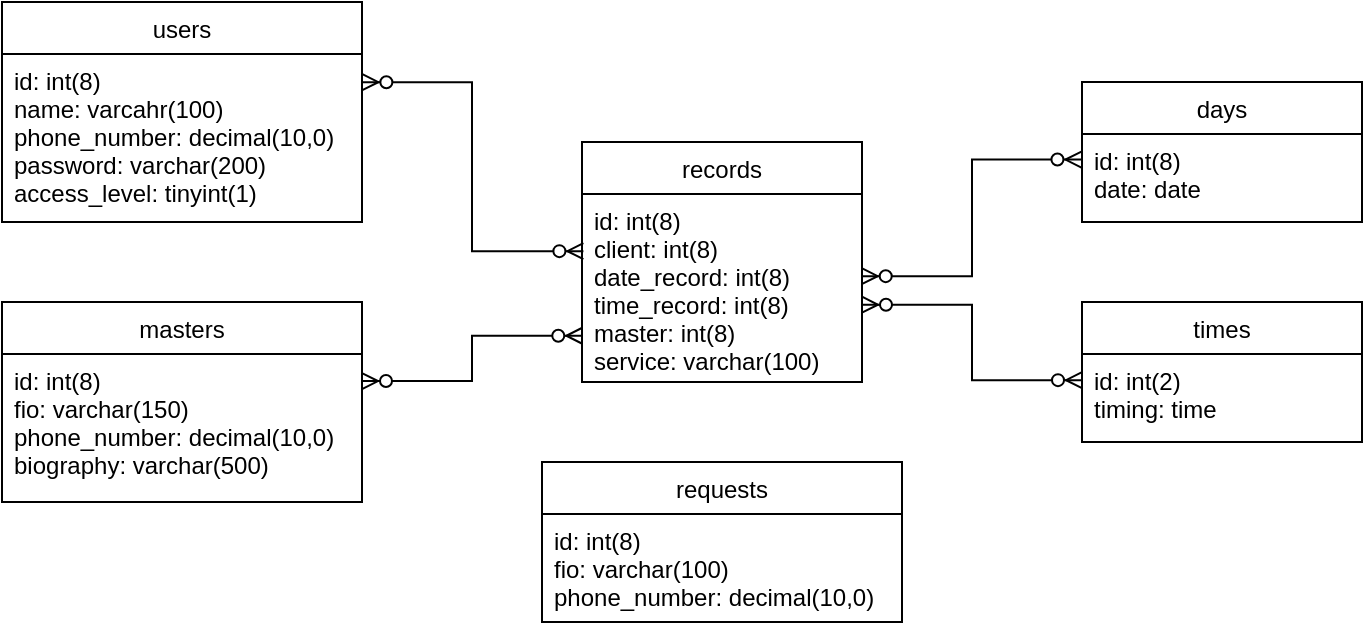<mxfile version="12.3.2" type="device" pages="1"><diagram id="HxUo99ikdtNfmzEQfJkw" name="Page-1"><mxGraphModel dx="853" dy="493" grid="1" gridSize="10" guides="1" tooltips="1" connect="1" arrows="1" fold="1" page="1" pageScale="1" pageWidth="827" pageHeight="1169" math="0" shadow="0"><root><mxCell id="0"/><mxCell id="1" parent="0"/><mxCell id="LcdHJoMljOrgiMXpTbpo-6" value="records" style="swimlane;fontStyle=0;childLayout=stackLayout;horizontal=1;startSize=26;fillColor=none;horizontalStack=0;resizeParent=1;resizeParentMax=0;resizeLast=0;collapsible=1;marginBottom=0;" parent="1" vertex="1"><mxGeometry x="350" y="200" width="140" height="120" as="geometry"/></mxCell><mxCell id="LcdHJoMljOrgiMXpTbpo-7" value="id: int(8)&#10;client: int(8)&#10;date_record: int(8)&#10;time_record: int(8)&#10;master: int(8)&#10;service: varchar(100)" style="text;strokeColor=none;fillColor=none;align=left;verticalAlign=top;spacingLeft=4;spacingRight=4;overflow=hidden;rotatable=0;points=[[0,0.5],[1,0.5]];portConstraint=eastwest;" parent="LcdHJoMljOrgiMXpTbpo-6" vertex="1"><mxGeometry y="26" width="140" height="94" as="geometry"/></mxCell><mxCell id="LcdHJoMljOrgiMXpTbpo-10" value="times" style="swimlane;fontStyle=0;childLayout=stackLayout;horizontal=1;startSize=26;fillColor=none;horizontalStack=0;resizeParent=1;resizeParentMax=0;resizeLast=0;collapsible=1;marginBottom=0;" parent="1" vertex="1"><mxGeometry x="600" y="280" width="140" height="70" as="geometry"/></mxCell><mxCell id="LcdHJoMljOrgiMXpTbpo-11" value="id: int(2)&#10;timing: time" style="text;strokeColor=none;fillColor=none;align=left;verticalAlign=top;spacingLeft=4;spacingRight=4;overflow=hidden;rotatable=0;points=[[0,0.5],[1,0.5]];portConstraint=eastwest;" parent="LcdHJoMljOrgiMXpTbpo-10" vertex="1"><mxGeometry y="26" width="140" height="44" as="geometry"/></mxCell><mxCell id="LcdHJoMljOrgiMXpTbpo-12" value="days" style="swimlane;fontStyle=0;childLayout=stackLayout;horizontal=1;startSize=26;fillColor=none;horizontalStack=0;resizeParent=1;resizeParentMax=0;resizeLast=0;collapsible=1;marginBottom=0;" parent="1" vertex="1"><mxGeometry x="600" y="170" width="140" height="70" as="geometry"/></mxCell><mxCell id="LcdHJoMljOrgiMXpTbpo-13" value="id: int(8)&#10;date: date" style="text;strokeColor=none;fillColor=none;align=left;verticalAlign=top;spacingLeft=4;spacingRight=4;overflow=hidden;rotatable=0;points=[[0,0.5],[1,0.5]];portConstraint=eastwest;" parent="LcdHJoMljOrgiMXpTbpo-12" vertex="1"><mxGeometry y="26" width="140" height="44" as="geometry"/></mxCell><mxCell id="LcdHJoMljOrgiMXpTbpo-14" value="users" style="swimlane;fontStyle=0;childLayout=stackLayout;horizontal=1;startSize=26;fillColor=none;horizontalStack=0;resizeParent=1;resizeParentMax=0;resizeLast=0;collapsible=1;marginBottom=0;" parent="1" vertex="1"><mxGeometry x="60" y="130" width="180" height="110" as="geometry"/></mxCell><mxCell id="LcdHJoMljOrgiMXpTbpo-15" value="id: int(8)&#10;name: varcahr(100)&#10;phone_number: decimal(10,0)&#10;password: varchar(200)&#10;access_level: tinyint(1)" style="text;strokeColor=none;fillColor=none;align=left;verticalAlign=top;spacingLeft=4;spacingRight=4;overflow=hidden;rotatable=0;points=[[0,0.5],[1,0.5]];portConstraint=eastwest;" parent="LcdHJoMljOrgiMXpTbpo-14" vertex="1"><mxGeometry y="26" width="180" height="84" as="geometry"/></mxCell><mxCell id="LcdHJoMljOrgiMXpTbpo-16" value="masters" style="swimlane;fontStyle=0;childLayout=stackLayout;horizontal=1;startSize=26;fillColor=none;horizontalStack=0;resizeParent=1;resizeParentMax=0;resizeLast=0;collapsible=1;marginBottom=0;" parent="1" vertex="1"><mxGeometry x="60" y="280" width="180" height="100" as="geometry"/></mxCell><mxCell id="LcdHJoMljOrgiMXpTbpo-17" value="id: int(8)&#10;fio: varchar(150)&#10;phone_number: decimal(10,0)&#10;biography: varchar(500)" style="text;strokeColor=none;fillColor=none;align=left;verticalAlign=top;spacingLeft=4;spacingRight=4;overflow=hidden;rotatable=0;points=[[0,0.5],[1,0.5]];portConstraint=eastwest;" parent="LcdHJoMljOrgiMXpTbpo-16" vertex="1"><mxGeometry y="26" width="180" height="74" as="geometry"/></mxCell><mxCell id="LcdHJoMljOrgiMXpTbpo-18" value="requests" style="swimlane;fontStyle=0;childLayout=stackLayout;horizontal=1;startSize=26;fillColor=none;horizontalStack=0;resizeParent=1;resizeParentMax=0;resizeLast=0;collapsible=1;marginBottom=0;" parent="1" vertex="1"><mxGeometry x="330" y="360" width="180" height="80" as="geometry"/></mxCell><mxCell id="LcdHJoMljOrgiMXpTbpo-19" value="id: int(8)&#10;fio: varchar(100)&#10;phone_number: decimal(10,0)" style="text;strokeColor=none;fillColor=none;align=left;verticalAlign=top;spacingLeft=4;spacingRight=4;overflow=hidden;rotatable=0;points=[[0,0.5],[1,0.5]];portConstraint=eastwest;" parent="LcdHJoMljOrgiMXpTbpo-18" vertex="1"><mxGeometry y="26" width="180" height="54" as="geometry"/></mxCell><mxCell id="spG37y0YPFFZ7ExrKZDh-5" style="edgeStyle=orthogonalEdgeStyle;rounded=0;orthogonalLoop=1;jettySize=auto;html=1;entryX=1.001;entryY=0.168;entryDx=0;entryDy=0;entryPerimeter=0;exitX=0.005;exitY=0.304;exitDx=0;exitDy=0;exitPerimeter=0;endArrow=ERzeroToMany;endFill=1;startArrow=ERzeroToMany;startFill=1;" edge="1" parent="1" source="LcdHJoMljOrgiMXpTbpo-7" target="LcdHJoMljOrgiMXpTbpo-15"><mxGeometry relative="1" as="geometry"/></mxCell><mxCell id="spG37y0YPFFZ7ExrKZDh-6" style="edgeStyle=orthogonalEdgeStyle;rounded=0;orthogonalLoop=1;jettySize=auto;html=1;startArrow=ERzeroToMany;startFill=1;endArrow=ERzeroToMany;endFill=1;entryX=1;entryY=0.183;entryDx=0;entryDy=0;entryPerimeter=0;exitX=0.001;exitY=0.754;exitDx=0;exitDy=0;exitPerimeter=0;" edge="1" parent="1" source="LcdHJoMljOrgiMXpTbpo-7" target="LcdHJoMljOrgiMXpTbpo-17"><mxGeometry relative="1" as="geometry"/></mxCell><mxCell id="spG37y0YPFFZ7ExrKZDh-8" style="edgeStyle=orthogonalEdgeStyle;rounded=0;orthogonalLoop=1;jettySize=auto;html=1;entryX=-0.002;entryY=0.29;entryDx=0;entryDy=0;entryPerimeter=0;startArrow=ERzeroToMany;startFill=1;endArrow=ERzeroToMany;endFill=1;exitX=0.999;exitY=0.437;exitDx=0;exitDy=0;exitPerimeter=0;" edge="1" parent="1" source="LcdHJoMljOrgiMXpTbpo-7" target="LcdHJoMljOrgiMXpTbpo-13"><mxGeometry relative="1" as="geometry"/></mxCell><mxCell id="spG37y0YPFFZ7ExrKZDh-9" style="edgeStyle=orthogonalEdgeStyle;rounded=0;orthogonalLoop=1;jettySize=auto;html=1;entryX=0;entryY=0.297;entryDx=0;entryDy=0;entryPerimeter=0;startArrow=ERzeroToMany;startFill=1;endArrow=ERzeroToMany;endFill=1;exitX=1;exitY=0.589;exitDx=0;exitDy=0;exitPerimeter=0;" edge="1" parent="1" source="LcdHJoMljOrgiMXpTbpo-7" target="LcdHJoMljOrgiMXpTbpo-11"><mxGeometry relative="1" as="geometry"/></mxCell></root></mxGraphModel></diagram></mxfile>